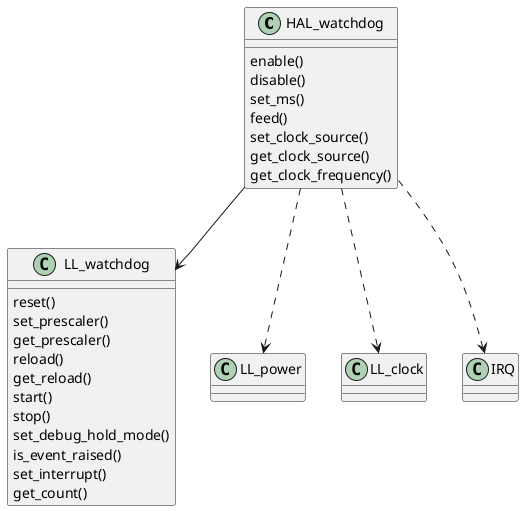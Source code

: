 @startuml
class HAL_watchdog {
	enable()
	disable()
	set_ms()
	feed()
	set_clock_source()
	get_clock_source()
	get_clock_frequency()
}

class LL_watchdog {
	reset()
	set_prescaler()
	get_prescaler()
	reload()
	get_reload()
	start()
	stop()
	set_debug_hold_mode()
	is_event_raised()
	set_interrupt()
	get_count()
}

HAL_watchdog --> LL_watchdog
HAL_watchdog ..> LL_power
HAL_watchdog ..> LL_clock
HAL_watchdog ..> IRQ
@enduml
